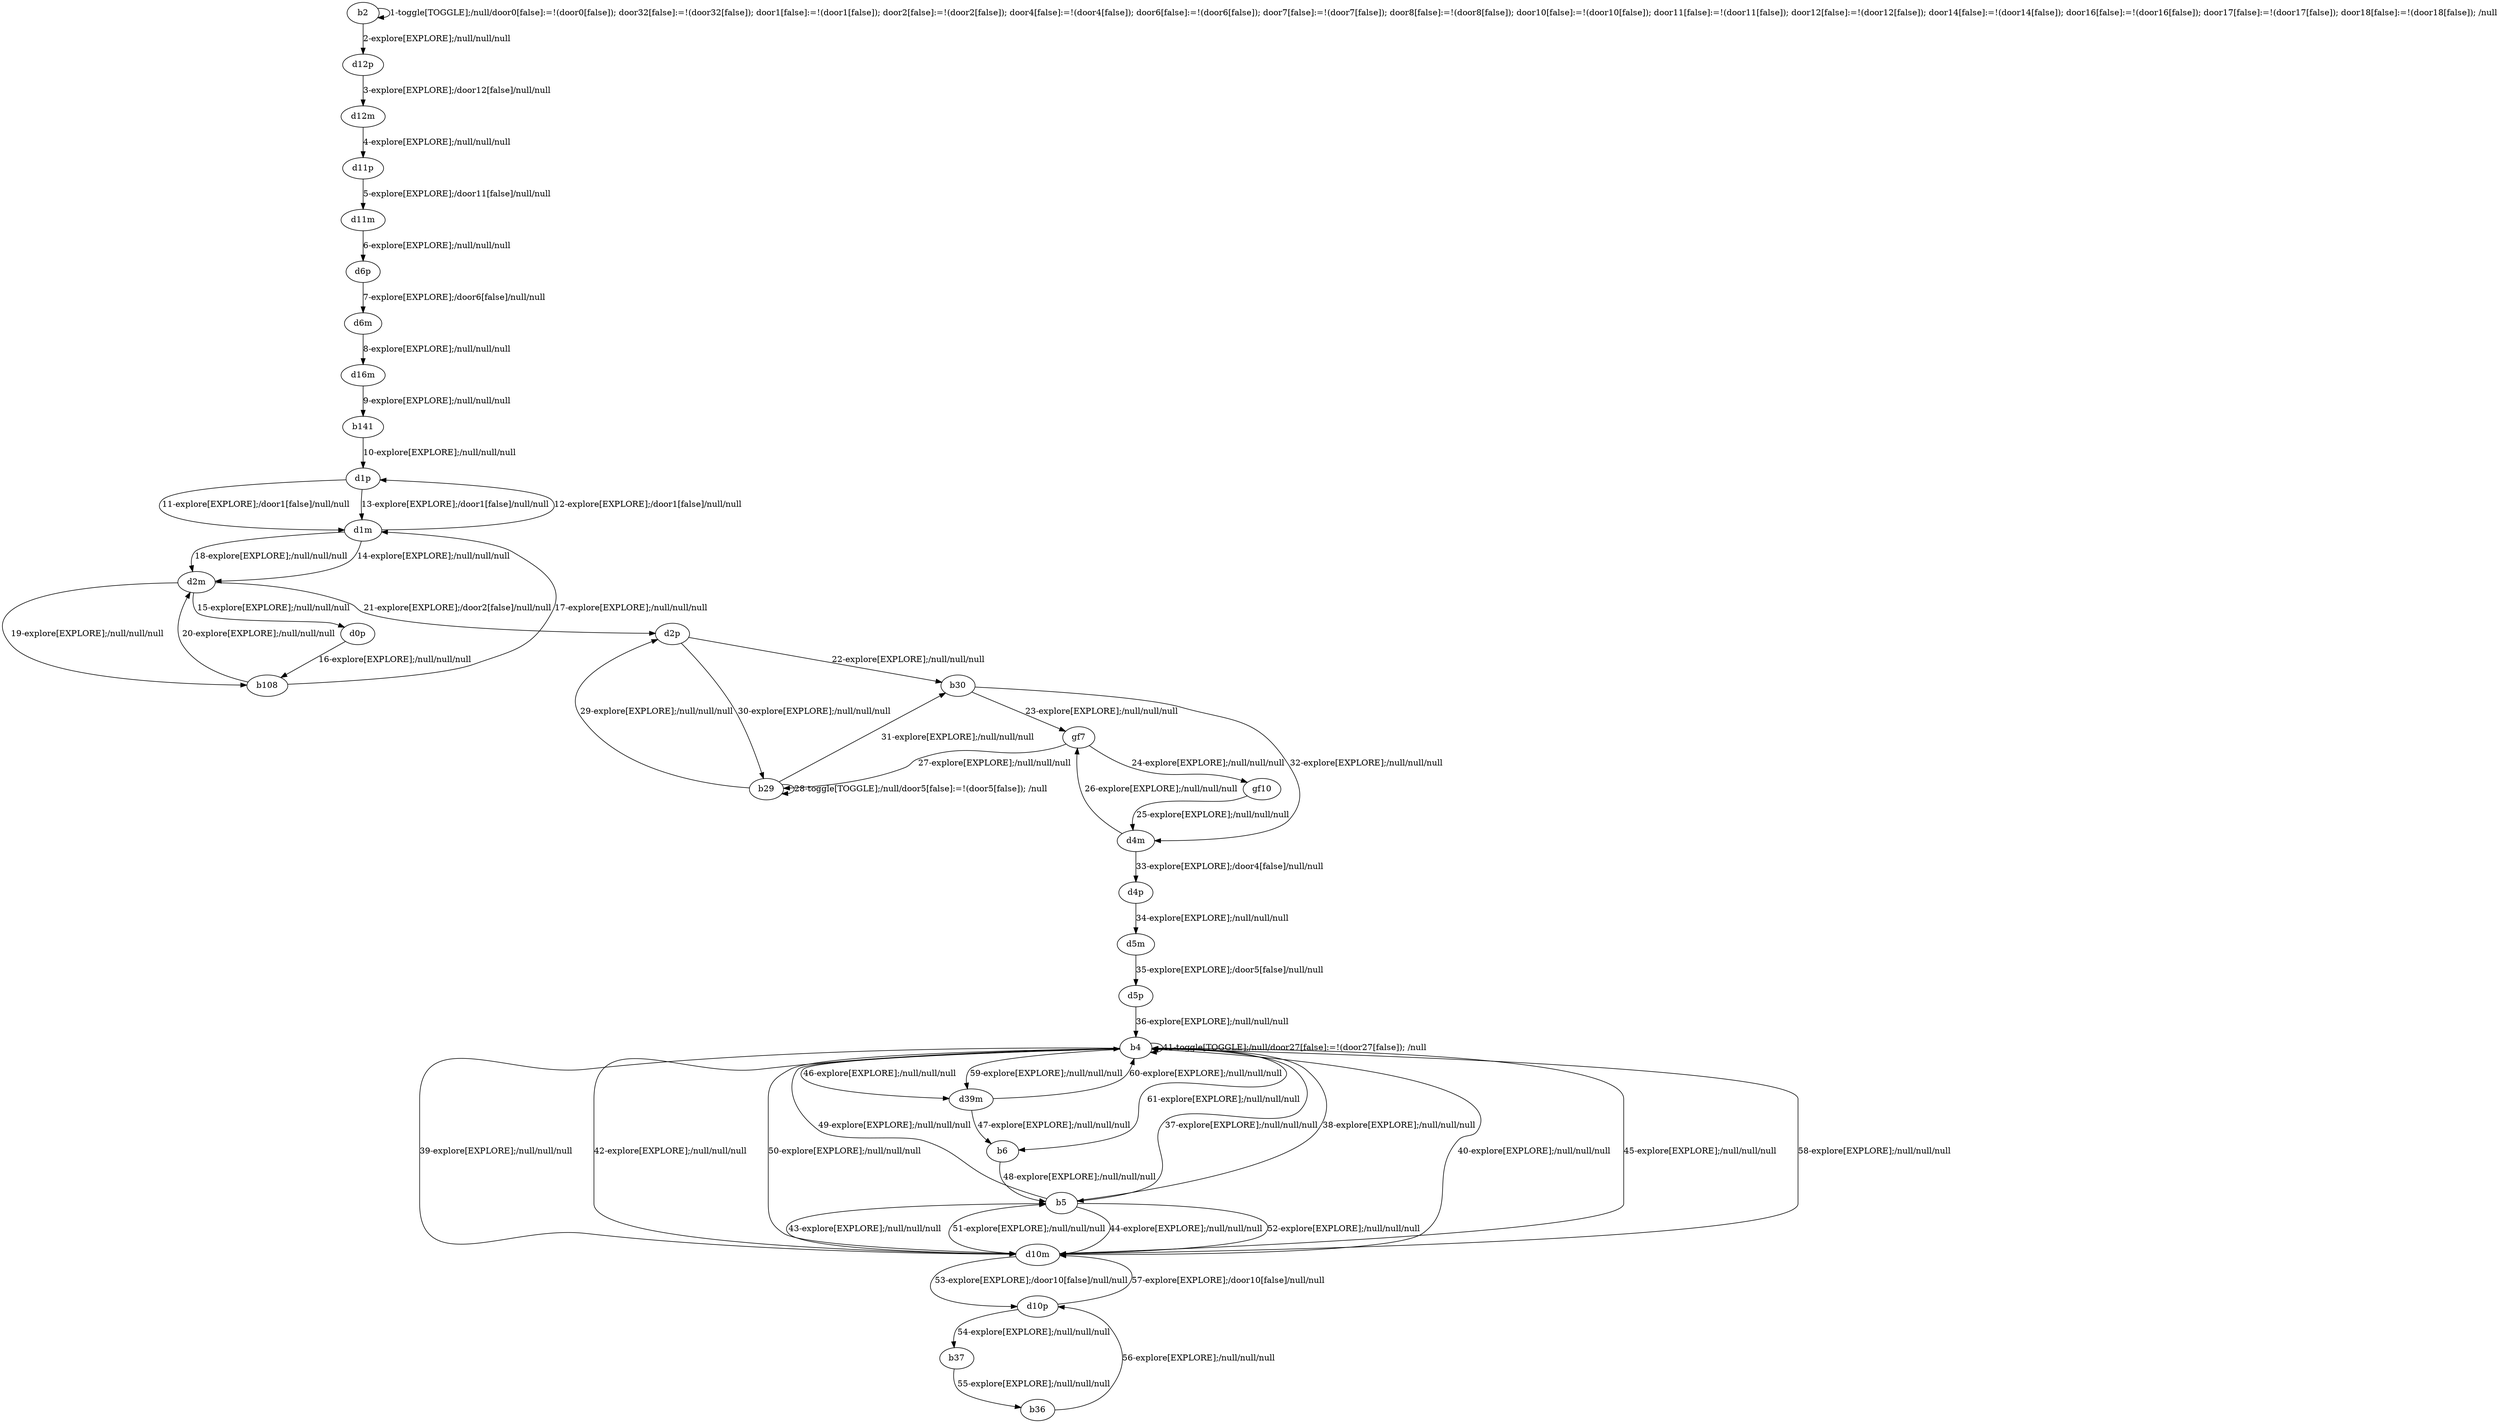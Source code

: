 # Total number of goals covered by this test: 1
# b4 --> b6

digraph g {
"b2" -> "b2" [label = "1-toggle[TOGGLE];/null/door0[false]:=!(door0[false]); door32[false]:=!(door32[false]); door1[false]:=!(door1[false]); door2[false]:=!(door2[false]); door4[false]:=!(door4[false]); door6[false]:=!(door6[false]); door7[false]:=!(door7[false]); door8[false]:=!(door8[false]); door10[false]:=!(door10[false]); door11[false]:=!(door11[false]); door12[false]:=!(door12[false]); door14[false]:=!(door14[false]); door16[false]:=!(door16[false]); door17[false]:=!(door17[false]); door18[false]:=!(door18[false]); /null"];
"b2" -> "d12p" [label = "2-explore[EXPLORE];/null/null/null"];
"d12p" -> "d12m" [label = "3-explore[EXPLORE];/door12[false]/null/null"];
"d12m" -> "d11p" [label = "4-explore[EXPLORE];/null/null/null"];
"d11p" -> "d11m" [label = "5-explore[EXPLORE];/door11[false]/null/null"];
"d11m" -> "d6p" [label = "6-explore[EXPLORE];/null/null/null"];
"d6p" -> "d6m" [label = "7-explore[EXPLORE];/door6[false]/null/null"];
"d6m" -> "d16m" [label = "8-explore[EXPLORE];/null/null/null"];
"d16m" -> "b141" [label = "9-explore[EXPLORE];/null/null/null"];
"b141" -> "d1p" [label = "10-explore[EXPLORE];/null/null/null"];
"d1p" -> "d1m" [label = "11-explore[EXPLORE];/door1[false]/null/null"];
"d1m" -> "d1p" [label = "12-explore[EXPLORE];/door1[false]/null/null"];
"d1p" -> "d1m" [label = "13-explore[EXPLORE];/door1[false]/null/null"];
"d1m" -> "d2m" [label = "14-explore[EXPLORE];/null/null/null"];
"d2m" -> "d0p" [label = "15-explore[EXPLORE];/null/null/null"];
"d0p" -> "b108" [label = "16-explore[EXPLORE];/null/null/null"];
"b108" -> "d1m" [label = "17-explore[EXPLORE];/null/null/null"];
"d1m" -> "d2m" [label = "18-explore[EXPLORE];/null/null/null"];
"d2m" -> "b108" [label = "19-explore[EXPLORE];/null/null/null"];
"b108" -> "d2m" [label = "20-explore[EXPLORE];/null/null/null"];
"d2m" -> "d2p" [label = "21-explore[EXPLORE];/door2[false]/null/null"];
"d2p" -> "b30" [label = "22-explore[EXPLORE];/null/null/null"];
"b30" -> "gf7" [label = "23-explore[EXPLORE];/null/null/null"];
"gf7" -> "gf10" [label = "24-explore[EXPLORE];/null/null/null"];
"gf10" -> "d4m" [label = "25-explore[EXPLORE];/null/null/null"];
"d4m" -> "gf7" [label = "26-explore[EXPLORE];/null/null/null"];
"gf7" -> "b29" [label = "27-explore[EXPLORE];/null/null/null"];
"b29" -> "b29" [label = "28-toggle[TOGGLE];/null/door5[false]:=!(door5[false]); /null"];
"b29" -> "d2p" [label = "29-explore[EXPLORE];/null/null/null"];
"d2p" -> "b29" [label = "30-explore[EXPLORE];/null/null/null"];
"b29" -> "b30" [label = "31-explore[EXPLORE];/null/null/null"];
"b30" -> "d4m" [label = "32-explore[EXPLORE];/null/null/null"];
"d4m" -> "d4p" [label = "33-explore[EXPLORE];/door4[false]/null/null"];
"d4p" -> "d5m" [label = "34-explore[EXPLORE];/null/null/null"];
"d5m" -> "d5p" [label = "35-explore[EXPLORE];/door5[false]/null/null"];
"d5p" -> "b4" [label = "36-explore[EXPLORE];/null/null/null"];
"b4" -> "b5" [label = "37-explore[EXPLORE];/null/null/null"];
"b5" -> "b4" [label = "38-explore[EXPLORE];/null/null/null"];
"b4" -> "d10m" [label = "39-explore[EXPLORE];/null/null/null"];
"d10m" -> "b4" [label = "40-explore[EXPLORE];/null/null/null"];
"b4" -> "b4" [label = "41-toggle[TOGGLE];/null/door27[false]:=!(door27[false]); /null"];
"b4" -> "d10m" [label = "42-explore[EXPLORE];/null/null/null"];
"d10m" -> "b5" [label = "43-explore[EXPLORE];/null/null/null"];
"b5" -> "d10m" [label = "44-explore[EXPLORE];/null/null/null"];
"d10m" -> "b4" [label = "45-explore[EXPLORE];/null/null/null"];
"b4" -> "d39m" [label = "46-explore[EXPLORE];/null/null/null"];
"d39m" -> "b6" [label = "47-explore[EXPLORE];/null/null/null"];
"b6" -> "b5" [label = "48-explore[EXPLORE];/null/null/null"];
"b5" -> "b4" [label = "49-explore[EXPLORE];/null/null/null"];
"b4" -> "d10m" [label = "50-explore[EXPLORE];/null/null/null"];
"d10m" -> "b5" [label = "51-explore[EXPLORE];/null/null/null"];
"b5" -> "d10m" [label = "52-explore[EXPLORE];/null/null/null"];
"d10m" -> "d10p" [label = "53-explore[EXPLORE];/door10[false]/null/null"];
"d10p" -> "b37" [label = "54-explore[EXPLORE];/null/null/null"];
"b37" -> "b36" [label = "55-explore[EXPLORE];/null/null/null"];
"b36" -> "d10p" [label = "56-explore[EXPLORE];/null/null/null"];
"d10p" -> "d10m" [label = "57-explore[EXPLORE];/door10[false]/null/null"];
"d10m" -> "b4" [label = "58-explore[EXPLORE];/null/null/null"];
"b4" -> "d39m" [label = "59-explore[EXPLORE];/null/null/null"];
"d39m" -> "b4" [label = "60-explore[EXPLORE];/null/null/null"];
"b4" -> "b6" [label = "61-explore[EXPLORE];/null/null/null"];
}